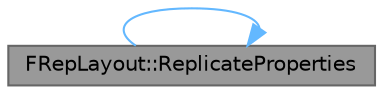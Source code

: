 digraph "FRepLayout::ReplicateProperties"
{
 // INTERACTIVE_SVG=YES
 // LATEX_PDF_SIZE
  bgcolor="transparent";
  edge [fontname=Helvetica,fontsize=10,labelfontname=Helvetica,labelfontsize=10];
  node [fontname=Helvetica,fontsize=10,shape=box,height=0.2,width=0.4];
  rankdir="LR";
  Node1 [id="Node000001",label="FRepLayout::ReplicateProperties",height=0.2,width=0.4,color="gray40", fillcolor="grey60", style="filled", fontcolor="black",tooltip="Writes out any changed properties for an Object into the given data buffer, and does book keeping for..."];
  Node1 -> Node1 [id="edge1_Node000001_Node000001",color="steelblue1",style="solid",tooltip=" "];
}
